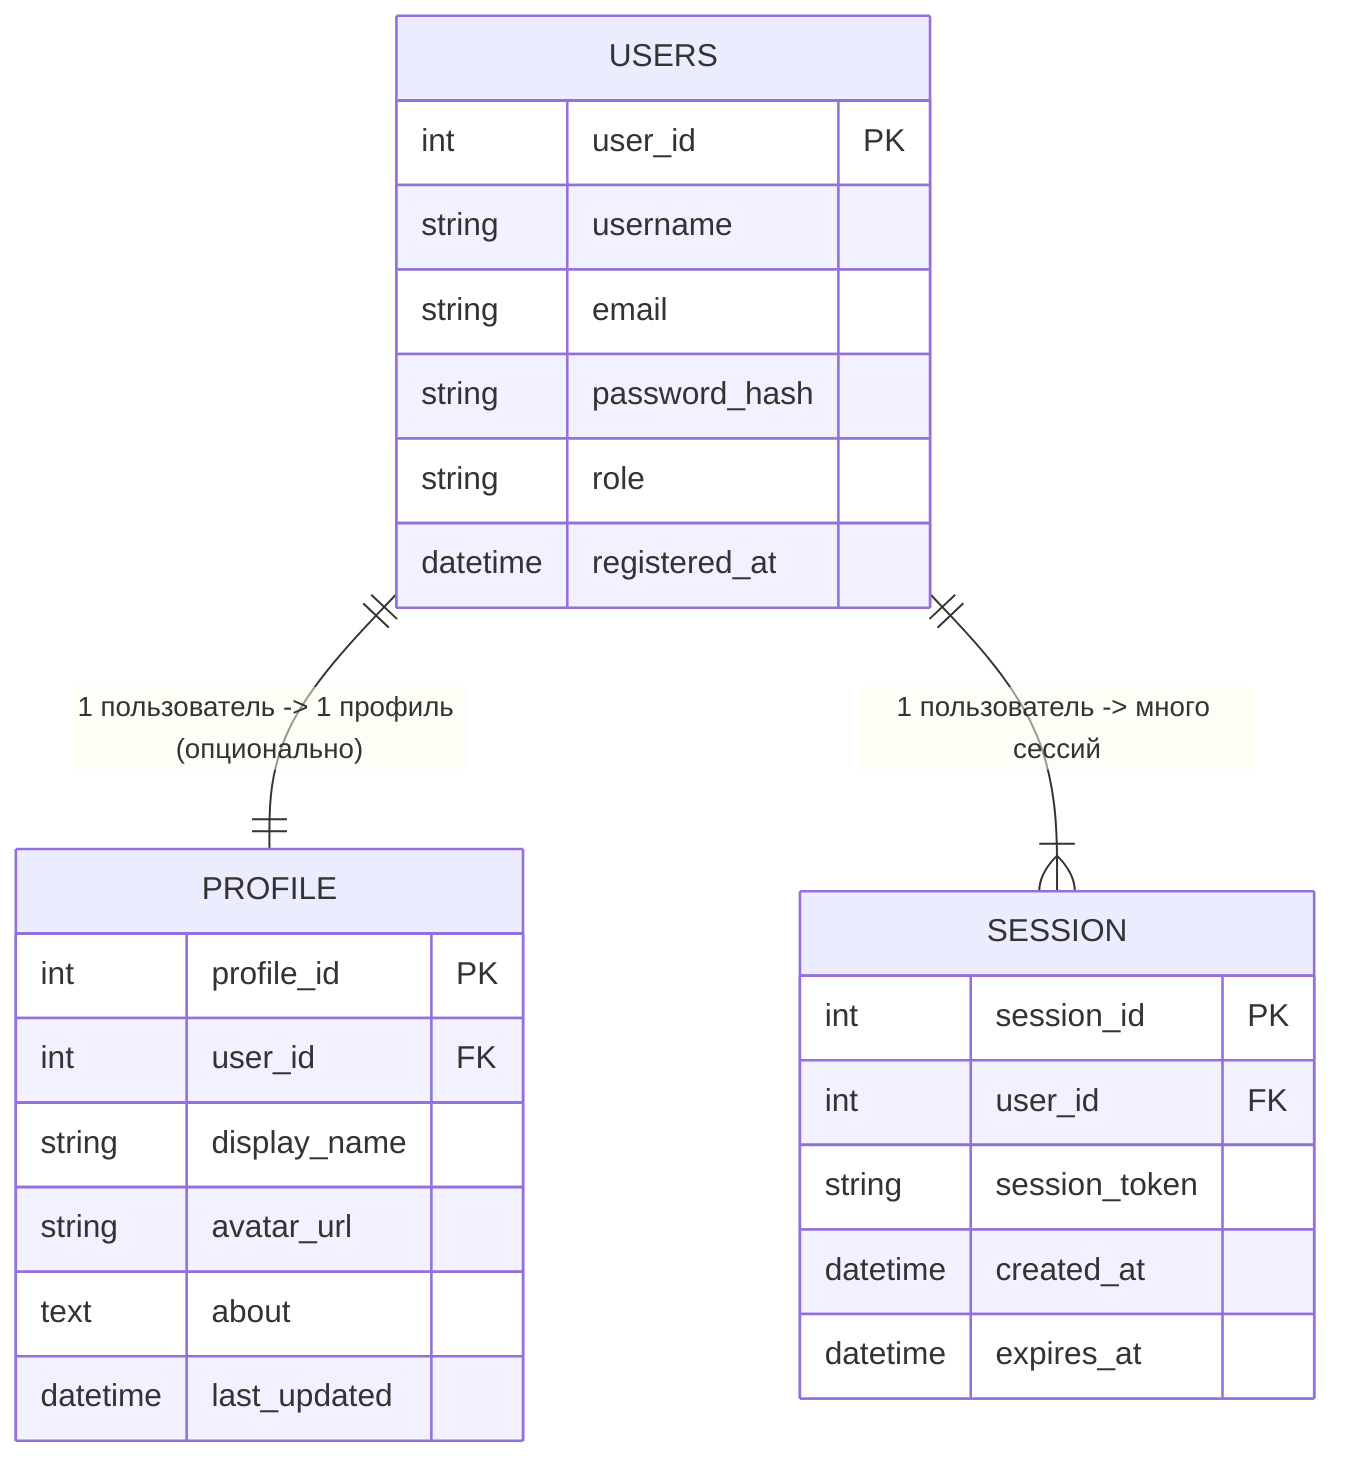 erDiagram
    USERS {
        int user_id PK
        string username
        string email
        string password_hash
        string role
        datetime registered_at
    }
    
    PROFILE {
        int profile_id PK
        int user_id FK
        string display_name
        string avatar_url
        text about
        datetime last_updated
    }

    SESSION {
        int session_id PK
        int user_id FK
        string session_token
        datetime created_at
        datetime expires_at
    }

    %% Связи:
    USERS ||--|| PROFILE : "1 пользователь -> 1 профиль (опционально)"
    USERS ||--|{ SESSION : "1 пользователь -> много сессий"